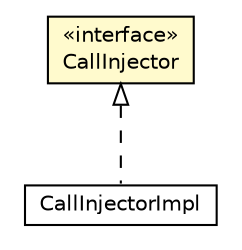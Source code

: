 #!/usr/local/bin/dot
#
# Class diagram 
# Generated by UMLGraph version R5_6-24-gf6e263 (http://www.umlgraph.org/)
#

digraph G {
	edge [fontname="Helvetica",fontsize=10,labelfontname="Helvetica",labelfontsize=10];
	node [fontname="Helvetica",fontsize=10,shape=plaintext];
	nodesep=0.25;
	ranksep=0.5;
	// org.universAAL.middleware.service.ServiceBus.CallInjector
	c7360980 [label=<<table title="org.universAAL.middleware.service.ServiceBus.CallInjector" border="0" cellborder="1" cellspacing="0" cellpadding="2" port="p" bgcolor="lemonChiffon" href="./ServiceBus.CallInjector.html">
		<tr><td><table border="0" cellspacing="0" cellpadding="1">
<tr><td align="center" balign="center"> &#171;interface&#187; </td></tr>
<tr><td align="center" balign="center"> CallInjector </td></tr>
		</table></td></tr>
		</table>>, URL="./ServiceBus.CallInjector.html", fontname="Helvetica", fontcolor="black", fontsize=10.0];
	// org.universAAL.middleware.service.impl.ServiceBusImpl.CallInjectorImpl
	c7361024 [label=<<table title="org.universAAL.middleware.service.impl.ServiceBusImpl.CallInjectorImpl" border="0" cellborder="1" cellspacing="0" cellpadding="2" port="p" href="./impl/ServiceBusImpl.CallInjectorImpl.html">
		<tr><td><table border="0" cellspacing="0" cellpadding="1">
<tr><td align="center" balign="center"> CallInjectorImpl </td></tr>
		</table></td></tr>
		</table>>, URL="./impl/ServiceBusImpl.CallInjectorImpl.html", fontname="Helvetica", fontcolor="black", fontsize=10.0];
	//org.universAAL.middleware.service.impl.ServiceBusImpl.CallInjectorImpl implements org.universAAL.middleware.service.ServiceBus.CallInjector
	c7360980:p -> c7361024:p [dir=back,arrowtail=empty,style=dashed];
}


